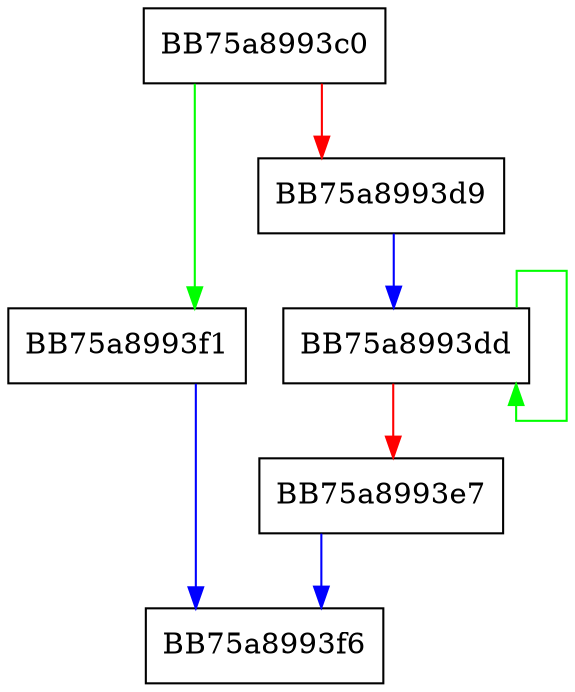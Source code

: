 digraph WPP_SF_IlS {
  node [shape="box"];
  graph [splines=ortho];
  BB75a8993c0 -> BB75a8993f1 [color="green"];
  BB75a8993c0 -> BB75a8993d9 [color="red"];
  BB75a8993d9 -> BB75a8993dd [color="blue"];
  BB75a8993dd -> BB75a8993dd [color="green"];
  BB75a8993dd -> BB75a8993e7 [color="red"];
  BB75a8993e7 -> BB75a8993f6 [color="blue"];
  BB75a8993f1 -> BB75a8993f6 [color="blue"];
}